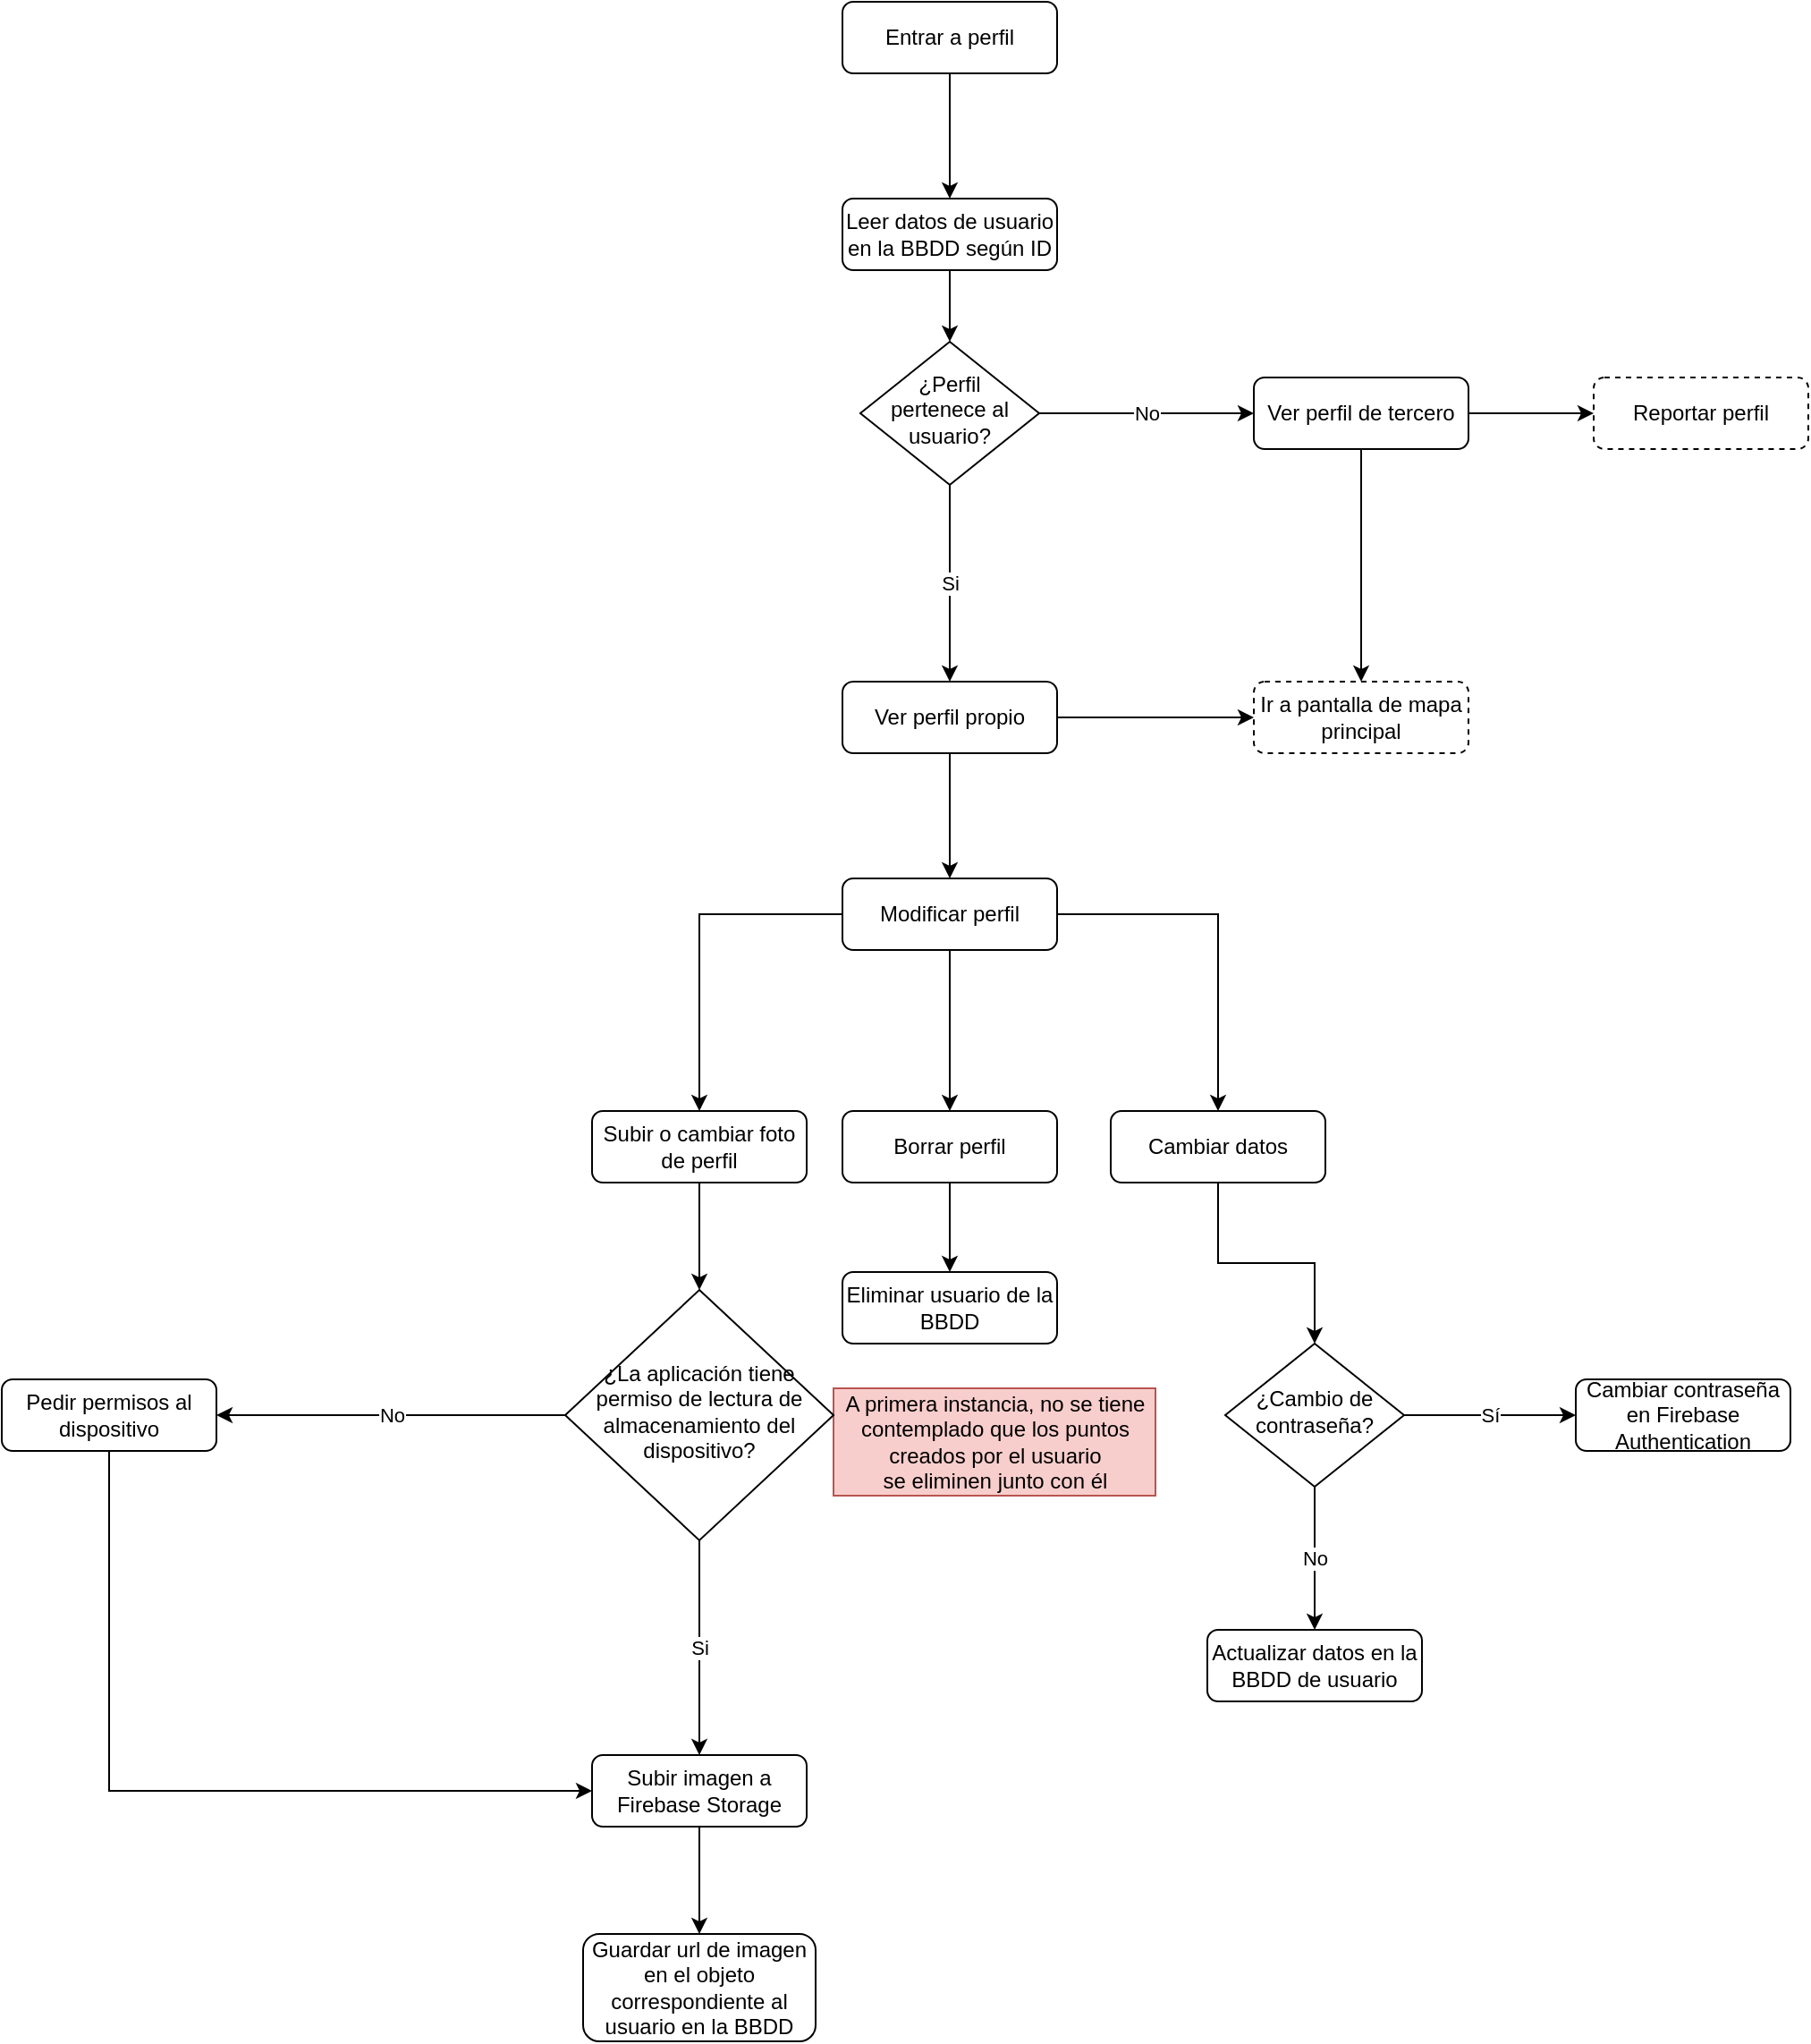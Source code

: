 <mxfile version="15.7.3" type="github">
  <diagram id="C5RBs43oDa-KdzZeNtuy" name="Page-1">
    <mxGraphModel dx="2208" dy="756" grid="1" gridSize="10" guides="1" tooltips="1" connect="1" arrows="1" fold="1" page="1" pageScale="1" pageWidth="827" pageHeight="1169" math="0" shadow="0">
      <root>
        <mxCell id="WIyWlLk6GJQsqaUBKTNV-0" />
        <mxCell id="WIyWlLk6GJQsqaUBKTNV-1" parent="WIyWlLk6GJQsqaUBKTNV-0" />
        <mxCell id="Q-1Xya8EfabUiZOA57DP-1" style="edgeStyle=orthogonalEdgeStyle;rounded=0;orthogonalLoop=1;jettySize=auto;html=1;" edge="1" parent="WIyWlLk6GJQsqaUBKTNV-1" source="Q-1Xya8EfabUiZOA57DP-0" target="Q-1Xya8EfabUiZOA57DP-17">
          <mxGeometry relative="1" as="geometry">
            <mxPoint x="250" y="135" as="targetPoint" />
          </mxGeometry>
        </mxCell>
        <mxCell id="Q-1Xya8EfabUiZOA57DP-0" value="Entrar a perfil" style="rounded=1;whiteSpace=wrap;html=1;fontSize=12;glass=0;strokeWidth=1;shadow=0;" vertex="1" parent="WIyWlLk6GJQsqaUBKTNV-1">
          <mxGeometry x="200" y="60" width="120" height="40" as="geometry" />
        </mxCell>
        <mxCell id="Q-1Xya8EfabUiZOA57DP-3" value="No" style="edgeStyle=orthogonalEdgeStyle;rounded=0;orthogonalLoop=1;jettySize=auto;html=1;" edge="1" parent="WIyWlLk6GJQsqaUBKTNV-1" source="Q-1Xya8EfabUiZOA57DP-2" target="Q-1Xya8EfabUiZOA57DP-4">
          <mxGeometry relative="1" as="geometry">
            <mxPoint x="420" y="290" as="targetPoint" />
          </mxGeometry>
        </mxCell>
        <mxCell id="Q-1Xya8EfabUiZOA57DP-10" value="Si" style="edgeStyle=orthogonalEdgeStyle;rounded=0;orthogonalLoop=1;jettySize=auto;html=1;" edge="1" parent="WIyWlLk6GJQsqaUBKTNV-1" source="Q-1Xya8EfabUiZOA57DP-2" target="Q-1Xya8EfabUiZOA57DP-9">
          <mxGeometry relative="1" as="geometry" />
        </mxCell>
        <mxCell id="Q-1Xya8EfabUiZOA57DP-2" value="¿Perfil pertenece al usuario?" style="rhombus;whiteSpace=wrap;html=1;shadow=0;fontFamily=Helvetica;fontSize=12;align=center;strokeWidth=1;spacing=6;spacingTop=-4;" vertex="1" parent="WIyWlLk6GJQsqaUBKTNV-1">
          <mxGeometry x="210" y="250" width="100" height="80" as="geometry" />
        </mxCell>
        <mxCell id="Q-1Xya8EfabUiZOA57DP-6" style="edgeStyle=orthogonalEdgeStyle;rounded=0;orthogonalLoop=1;jettySize=auto;html=1;entryX=0;entryY=0.5;entryDx=0;entryDy=0;" edge="1" parent="WIyWlLk6GJQsqaUBKTNV-1" source="Q-1Xya8EfabUiZOA57DP-4" target="Q-1Xya8EfabUiZOA57DP-5">
          <mxGeometry relative="1" as="geometry" />
        </mxCell>
        <mxCell id="Q-1Xya8EfabUiZOA57DP-24" style="edgeStyle=orthogonalEdgeStyle;rounded=0;orthogonalLoop=1;jettySize=auto;html=1;" edge="1" parent="WIyWlLk6GJQsqaUBKTNV-1" source="Q-1Xya8EfabUiZOA57DP-4" target="Q-1Xya8EfabUiZOA57DP-22">
          <mxGeometry relative="1" as="geometry" />
        </mxCell>
        <mxCell id="Q-1Xya8EfabUiZOA57DP-4" value="Ver perfil de tercero&lt;br&gt;" style="rounded=1;whiteSpace=wrap;html=1;fontSize=12;glass=0;strokeWidth=1;shadow=0;" vertex="1" parent="WIyWlLk6GJQsqaUBKTNV-1">
          <mxGeometry x="430" y="270" width="120" height="40" as="geometry" />
        </mxCell>
        <mxCell id="Q-1Xya8EfabUiZOA57DP-5" value="Reportar perfil" style="rounded=1;whiteSpace=wrap;html=1;fontSize=12;glass=0;strokeWidth=1;shadow=0;dashed=1;" vertex="1" parent="WIyWlLk6GJQsqaUBKTNV-1">
          <mxGeometry x="620" y="270" width="120" height="40" as="geometry" />
        </mxCell>
        <mxCell id="Q-1Xya8EfabUiZOA57DP-12" style="edgeStyle=orthogonalEdgeStyle;rounded=0;orthogonalLoop=1;jettySize=auto;html=1;" edge="1" parent="WIyWlLk6GJQsqaUBKTNV-1" source="Q-1Xya8EfabUiZOA57DP-9" target="Q-1Xya8EfabUiZOA57DP-11">
          <mxGeometry relative="1" as="geometry" />
        </mxCell>
        <mxCell id="Q-1Xya8EfabUiZOA57DP-23" style="edgeStyle=orthogonalEdgeStyle;rounded=0;orthogonalLoop=1;jettySize=auto;html=1;" edge="1" parent="WIyWlLk6GJQsqaUBKTNV-1" source="Q-1Xya8EfabUiZOA57DP-9" target="Q-1Xya8EfabUiZOA57DP-22">
          <mxGeometry relative="1" as="geometry" />
        </mxCell>
        <mxCell id="Q-1Xya8EfabUiZOA57DP-9" value="Ver perfil propio" style="rounded=1;whiteSpace=wrap;html=1;fontSize=12;glass=0;strokeWidth=1;shadow=0;" vertex="1" parent="WIyWlLk6GJQsqaUBKTNV-1">
          <mxGeometry x="200" y="440" width="120" height="40" as="geometry" />
        </mxCell>
        <mxCell id="Q-1Xya8EfabUiZOA57DP-13" style="edgeStyle=orthogonalEdgeStyle;rounded=0;orthogonalLoop=1;jettySize=auto;html=1;" edge="1" parent="WIyWlLk6GJQsqaUBKTNV-1" source="Q-1Xya8EfabUiZOA57DP-11" target="Q-1Xya8EfabUiZOA57DP-14">
          <mxGeometry relative="1" as="geometry">
            <mxPoint x="440" y="680" as="targetPoint" />
          </mxGeometry>
        </mxCell>
        <mxCell id="Q-1Xya8EfabUiZOA57DP-16" style="edgeStyle=orthogonalEdgeStyle;rounded=0;orthogonalLoop=1;jettySize=auto;html=1;entryX=0.5;entryY=0;entryDx=0;entryDy=0;" edge="1" parent="WIyWlLk6GJQsqaUBKTNV-1" source="Q-1Xya8EfabUiZOA57DP-11" target="Q-1Xya8EfabUiZOA57DP-15">
          <mxGeometry relative="1" as="geometry" />
        </mxCell>
        <mxCell id="Q-1Xya8EfabUiZOA57DP-20" style="edgeStyle=orthogonalEdgeStyle;rounded=0;orthogonalLoop=1;jettySize=auto;html=1;" edge="1" parent="WIyWlLk6GJQsqaUBKTNV-1" source="Q-1Xya8EfabUiZOA57DP-11" target="Q-1Xya8EfabUiZOA57DP-19">
          <mxGeometry relative="1" as="geometry" />
        </mxCell>
        <mxCell id="Q-1Xya8EfabUiZOA57DP-11" value="Modificar perfil" style="rounded=1;whiteSpace=wrap;html=1;fontSize=12;glass=0;strokeWidth=1;shadow=0;" vertex="1" parent="WIyWlLk6GJQsqaUBKTNV-1">
          <mxGeometry x="200" y="550" width="120" height="40" as="geometry" />
        </mxCell>
        <mxCell id="Q-1Xya8EfabUiZOA57DP-34" style="edgeStyle=orthogonalEdgeStyle;rounded=0;orthogonalLoop=1;jettySize=auto;html=1;" edge="1" parent="WIyWlLk6GJQsqaUBKTNV-1" source="Q-1Xya8EfabUiZOA57DP-14" target="Q-1Xya8EfabUiZOA57DP-36">
          <mxGeometry relative="1" as="geometry">
            <mxPoint x="474" y="810" as="targetPoint" />
          </mxGeometry>
        </mxCell>
        <mxCell id="Q-1Xya8EfabUiZOA57DP-14" value="Cambiar datos" style="rounded=1;whiteSpace=wrap;html=1;fontSize=12;glass=0;strokeWidth=1;shadow=0;" vertex="1" parent="WIyWlLk6GJQsqaUBKTNV-1">
          <mxGeometry x="350" y="680" width="120" height="40" as="geometry" />
        </mxCell>
        <mxCell id="Q-1Xya8EfabUiZOA57DP-26" style="edgeStyle=orthogonalEdgeStyle;rounded=0;orthogonalLoop=1;jettySize=auto;html=1;" edge="1" parent="WIyWlLk6GJQsqaUBKTNV-1" source="Q-1Xya8EfabUiZOA57DP-15" target="Q-1Xya8EfabUiZOA57DP-25">
          <mxGeometry relative="1" as="geometry" />
        </mxCell>
        <mxCell id="Q-1Xya8EfabUiZOA57DP-15" value="Subir o cambiar foto de perfil" style="rounded=1;whiteSpace=wrap;html=1;fontSize=12;glass=0;strokeWidth=1;shadow=0;" vertex="1" parent="WIyWlLk6GJQsqaUBKTNV-1">
          <mxGeometry x="60" y="680" width="120" height="40" as="geometry" />
        </mxCell>
        <mxCell id="Q-1Xya8EfabUiZOA57DP-18" style="edgeStyle=orthogonalEdgeStyle;rounded=0;orthogonalLoop=1;jettySize=auto;html=1;" edge="1" parent="WIyWlLk6GJQsqaUBKTNV-1" source="Q-1Xya8EfabUiZOA57DP-17" target="Q-1Xya8EfabUiZOA57DP-2">
          <mxGeometry relative="1" as="geometry" />
        </mxCell>
        <mxCell id="Q-1Xya8EfabUiZOA57DP-17" value="Leer datos de usuario en la BBDD según ID" style="rounded=1;whiteSpace=wrap;html=1;fontSize=12;glass=0;strokeWidth=1;shadow=0;" vertex="1" parent="WIyWlLk6GJQsqaUBKTNV-1">
          <mxGeometry x="200" y="170" width="120" height="40" as="geometry" />
        </mxCell>
        <mxCell id="Q-1Xya8EfabUiZOA57DP-32" style="edgeStyle=orthogonalEdgeStyle;rounded=0;orthogonalLoop=1;jettySize=auto;html=1;exitX=0.5;exitY=1;exitDx=0;exitDy=0;entryX=0.5;entryY=0;entryDx=0;entryDy=0;" edge="1" parent="WIyWlLk6GJQsqaUBKTNV-1" source="Q-1Xya8EfabUiZOA57DP-19" target="Q-1Xya8EfabUiZOA57DP-31">
          <mxGeometry relative="1" as="geometry" />
        </mxCell>
        <mxCell id="Q-1Xya8EfabUiZOA57DP-19" value="Borrar perfil" style="rounded=1;whiteSpace=wrap;html=1;fontSize=12;glass=0;strokeWidth=1;shadow=0;" vertex="1" parent="WIyWlLk6GJQsqaUBKTNV-1">
          <mxGeometry x="200" y="680" width="120" height="40" as="geometry" />
        </mxCell>
        <mxCell id="Q-1Xya8EfabUiZOA57DP-21" value="A primera instancia, no se tiene &lt;br&gt;contemplado que los puntos &lt;br&gt;creados por el usuario &lt;br&gt;se eliminen junto con él" style="text;html=1;align=center;verticalAlign=middle;resizable=0;points=[];autosize=1;strokeColor=#b85450;fillColor=#f8cecc;" vertex="1" parent="WIyWlLk6GJQsqaUBKTNV-1">
          <mxGeometry x="195" y="835" width="180" height="60" as="geometry" />
        </mxCell>
        <mxCell id="Q-1Xya8EfabUiZOA57DP-22" value="Ir a pantalla de mapa principal" style="rounded=1;whiteSpace=wrap;html=1;fontSize=12;glass=0;strokeWidth=1;shadow=0;dashed=1;" vertex="1" parent="WIyWlLk6GJQsqaUBKTNV-1">
          <mxGeometry x="430" y="440" width="120" height="40" as="geometry" />
        </mxCell>
        <mxCell id="Q-1Xya8EfabUiZOA57DP-27" value="Si" style="edgeStyle=orthogonalEdgeStyle;rounded=0;orthogonalLoop=1;jettySize=auto;html=1;" edge="1" parent="WIyWlLk6GJQsqaUBKTNV-1" source="Q-1Xya8EfabUiZOA57DP-25" target="Q-1Xya8EfabUiZOA57DP-28">
          <mxGeometry relative="1" as="geometry">
            <mxPoint x="120" y="1020" as="targetPoint" />
          </mxGeometry>
        </mxCell>
        <mxCell id="Q-1Xya8EfabUiZOA57DP-41" value="No" style="edgeStyle=orthogonalEdgeStyle;rounded=0;orthogonalLoop=1;jettySize=auto;html=1;" edge="1" parent="WIyWlLk6GJQsqaUBKTNV-1" source="Q-1Xya8EfabUiZOA57DP-25" target="Q-1Xya8EfabUiZOA57DP-42">
          <mxGeometry relative="1" as="geometry">
            <mxPoint x="-130" y="850" as="targetPoint" />
          </mxGeometry>
        </mxCell>
        <mxCell id="Q-1Xya8EfabUiZOA57DP-25" value="¿La aplicación tiene permiso de lectura de almacenamiento del dispositivo?" style="rhombus;whiteSpace=wrap;html=1;shadow=0;fontFamily=Helvetica;fontSize=12;align=center;strokeWidth=1;spacing=6;spacingTop=-4;" vertex="1" parent="WIyWlLk6GJQsqaUBKTNV-1">
          <mxGeometry x="45" y="780" width="150" height="140" as="geometry" />
        </mxCell>
        <mxCell id="Q-1Xya8EfabUiZOA57DP-30" style="edgeStyle=orthogonalEdgeStyle;rounded=0;orthogonalLoop=1;jettySize=auto;html=1;" edge="1" parent="WIyWlLk6GJQsqaUBKTNV-1" source="Q-1Xya8EfabUiZOA57DP-28" target="Q-1Xya8EfabUiZOA57DP-29">
          <mxGeometry relative="1" as="geometry" />
        </mxCell>
        <mxCell id="Q-1Xya8EfabUiZOA57DP-28" value="Subir imagen a Firebase Storage" style="rounded=1;whiteSpace=wrap;html=1;fontSize=12;glass=0;strokeWidth=1;shadow=0;" vertex="1" parent="WIyWlLk6GJQsqaUBKTNV-1">
          <mxGeometry x="60" y="1040" width="120" height="40" as="geometry" />
        </mxCell>
        <mxCell id="Q-1Xya8EfabUiZOA57DP-29" value="Guardar url de imagen en el objeto correspondiente al usuario en la BBDD" style="rounded=1;whiteSpace=wrap;html=1;fontSize=12;glass=0;strokeWidth=1;shadow=0;" vertex="1" parent="WIyWlLk6GJQsqaUBKTNV-1">
          <mxGeometry x="55" y="1140" width="130" height="60" as="geometry" />
        </mxCell>
        <mxCell id="Q-1Xya8EfabUiZOA57DP-31" value="Eliminar usuario de la BBDD" style="rounded=1;whiteSpace=wrap;html=1;fontSize=12;glass=0;strokeWidth=1;shadow=0;" vertex="1" parent="WIyWlLk6GJQsqaUBKTNV-1">
          <mxGeometry x="200" y="770" width="120" height="40" as="geometry" />
        </mxCell>
        <mxCell id="Q-1Xya8EfabUiZOA57DP-35" value="Actualizar datos en la BBDD de usuario" style="rounded=1;whiteSpace=wrap;html=1;fontSize=12;glass=0;strokeWidth=1;shadow=0;" vertex="1" parent="WIyWlLk6GJQsqaUBKTNV-1">
          <mxGeometry x="404" y="970" width="120" height="40" as="geometry" />
        </mxCell>
        <mxCell id="Q-1Xya8EfabUiZOA57DP-37" value="No" style="edgeStyle=orthogonalEdgeStyle;rounded=0;orthogonalLoop=1;jettySize=auto;html=1;" edge="1" parent="WIyWlLk6GJQsqaUBKTNV-1" source="Q-1Xya8EfabUiZOA57DP-36" target="Q-1Xya8EfabUiZOA57DP-35">
          <mxGeometry relative="1" as="geometry" />
        </mxCell>
        <mxCell id="Q-1Xya8EfabUiZOA57DP-40" value="Sí" style="edgeStyle=orthogonalEdgeStyle;rounded=0;orthogonalLoop=1;jettySize=auto;html=1;entryX=0;entryY=0.5;entryDx=0;entryDy=0;" edge="1" parent="WIyWlLk6GJQsqaUBKTNV-1" source="Q-1Xya8EfabUiZOA57DP-36" target="Q-1Xya8EfabUiZOA57DP-39">
          <mxGeometry relative="1" as="geometry" />
        </mxCell>
        <mxCell id="Q-1Xya8EfabUiZOA57DP-36" value="¿Cambio de contraseña?" style="rhombus;whiteSpace=wrap;html=1;shadow=0;fontFamily=Helvetica;fontSize=12;align=center;strokeWidth=1;spacing=6;spacingTop=-4;" vertex="1" parent="WIyWlLk6GJQsqaUBKTNV-1">
          <mxGeometry x="414" y="810" width="100" height="80" as="geometry" />
        </mxCell>
        <mxCell id="Q-1Xya8EfabUiZOA57DP-39" value="Cambiar contraseña en Firebase Authentication" style="rounded=1;whiteSpace=wrap;html=1;fontSize=12;glass=0;strokeWidth=1;shadow=0;" vertex="1" parent="WIyWlLk6GJQsqaUBKTNV-1">
          <mxGeometry x="610" y="830" width="120" height="40" as="geometry" />
        </mxCell>
        <mxCell id="Q-1Xya8EfabUiZOA57DP-43" style="edgeStyle=orthogonalEdgeStyle;rounded=0;orthogonalLoop=1;jettySize=auto;html=1;entryX=0;entryY=0.5;entryDx=0;entryDy=0;" edge="1" parent="WIyWlLk6GJQsqaUBKTNV-1" source="Q-1Xya8EfabUiZOA57DP-42" target="Q-1Xya8EfabUiZOA57DP-28">
          <mxGeometry relative="1" as="geometry">
            <Array as="points">
              <mxPoint x="-210" y="1060" />
            </Array>
          </mxGeometry>
        </mxCell>
        <mxCell id="Q-1Xya8EfabUiZOA57DP-42" value="Pedir permisos al dispositivo" style="rounded=1;whiteSpace=wrap;html=1;fontSize=12;glass=0;strokeWidth=1;shadow=0;" vertex="1" parent="WIyWlLk6GJQsqaUBKTNV-1">
          <mxGeometry x="-270" y="830" width="120" height="40" as="geometry" />
        </mxCell>
      </root>
    </mxGraphModel>
  </diagram>
</mxfile>
